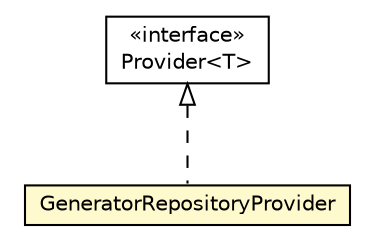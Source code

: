 #!/usr/local/bin/dot
#
# Class diagram 
# Generated by UMLGraph version 5.1 (http://www.umlgraph.org/)
#

digraph G {
	edge [fontname="Helvetica",fontsize=10,labelfontname="Helvetica",labelfontsize=10];
	node [fontname="Helvetica",fontsize=10,shape=plaintext];
	nodesep=0.25;
	ranksep=0.5;
	// org.androidtransfuse.analysis.repository.GeneratorRepositoryProvider
	c29116 [label=<<table title="org.androidtransfuse.analysis.repository.GeneratorRepositoryProvider" border="0" cellborder="1" cellspacing="0" cellpadding="2" port="p" bgcolor="lemonChiffon" href="./GeneratorRepositoryProvider.html">
		<tr><td><table border="0" cellspacing="0" cellpadding="1">
<tr><td align="center" balign="center"> GeneratorRepositoryProvider </td></tr>
		</table></td></tr>
		</table>>, fontname="Helvetica", fontcolor="black", fontsize=10.0];
	//org.androidtransfuse.analysis.repository.GeneratorRepositoryProvider implements javax.inject.Provider<T>
	c29331:p -> c29116:p [dir=back,arrowtail=empty,style=dashed];
	// javax.inject.Provider<T>
	c29331 [label=<<table title="javax.inject.Provider" border="0" cellborder="1" cellspacing="0" cellpadding="2" port="p" href="http://java.sun.com/j2se/1.4.2/docs/api/javax/inject/Provider.html">
		<tr><td><table border="0" cellspacing="0" cellpadding="1">
<tr><td align="center" balign="center"> &#171;interface&#187; </td></tr>
<tr><td align="center" balign="center"> Provider&lt;T&gt; </td></tr>
		</table></td></tr>
		</table>>, fontname="Helvetica", fontcolor="black", fontsize=10.0];
}

